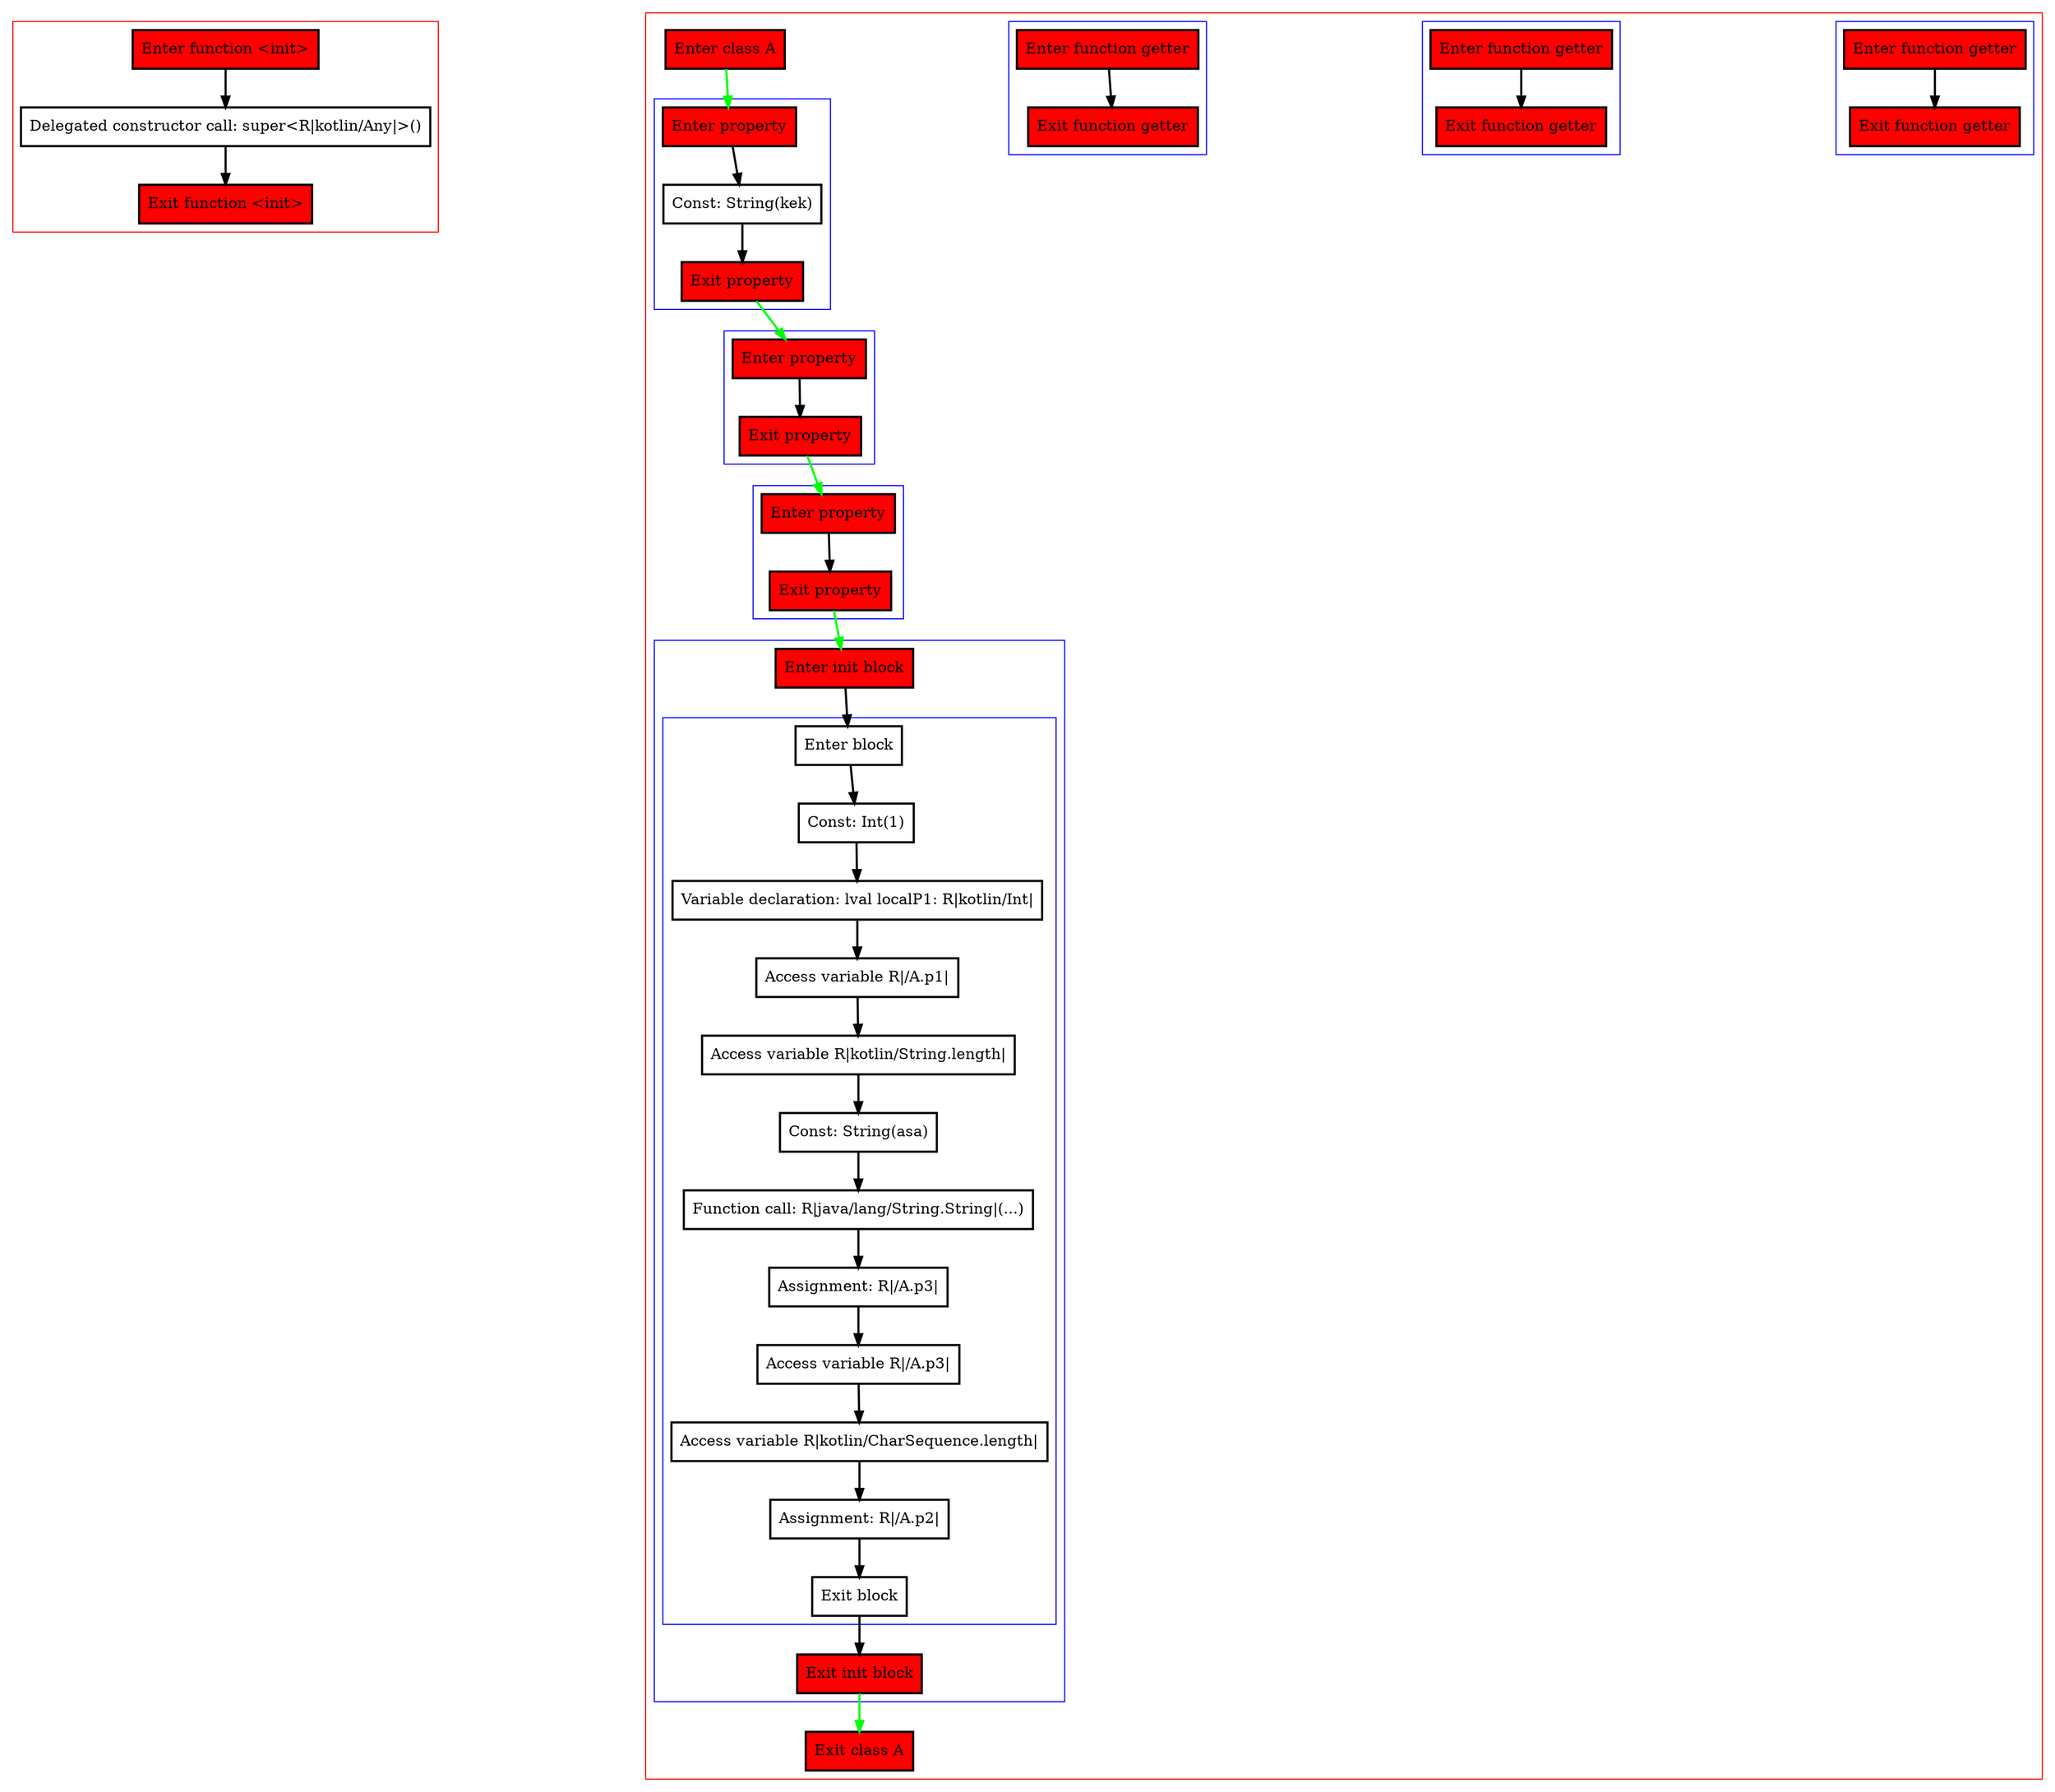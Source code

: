 digraph simpleInitNeg_kt {
    graph [nodesep=3]
    node [shape=box penwidth=2]
    edge [penwidth=2]

    subgraph cluster_0 {
        color=red
        0 [label="Enter function <init>" style="filled" fillcolor=red];
        2 [label="Delegated constructor call: super<R|kotlin/Any|>()"];
        1 [label="Exit function <init>" style="filled" fillcolor=red];
    }
    0 -> {2};
    2 -> {1};

    subgraph cluster_1 {
        color=red
        30 [label="Enter class A" style="filled" fillcolor=red];
        subgraph cluster_2 {
            color=blue
            12 [label="Enter function getter" style="filled" fillcolor=red];
            13 [label="Exit function getter" style="filled" fillcolor=red];
        }
        subgraph cluster_3 {
            color=blue
            8 [label="Enter function getter" style="filled" fillcolor=red];
            9 [label="Exit function getter" style="filled" fillcolor=red];
        }
        subgraph cluster_4 {
            color=blue
            3 [label="Enter function getter" style="filled" fillcolor=red];
            4 [label="Exit function getter" style="filled" fillcolor=red];
        }
        subgraph cluster_5 {
            color=blue
            5 [label="Enter property" style="filled" fillcolor=red];
            7 [label="Const: String(kek)"];
            6 [label="Exit property" style="filled" fillcolor=red];
        }
        subgraph cluster_6 {
            color=blue
            10 [label="Enter property" style="filled" fillcolor=red];
            11 [label="Exit property" style="filled" fillcolor=red];
        }
        subgraph cluster_7 {
            color=blue
            14 [label="Enter property" style="filled" fillcolor=red];
            15 [label="Exit property" style="filled" fillcolor=red];
        }
        subgraph cluster_8 {
            color=blue
            16 [label="Enter init block" style="filled" fillcolor=red];
            subgraph cluster_9 {
                color=blue
                18 [label="Enter block"];
                19 [label="Const: Int(1)"];
                20 [label="Variable declaration: lval localP1: R|kotlin/Int|"];
                21 [label="Access variable R|/A.p1|"];
                22 [label="Access variable R|kotlin/String.length|"];
                23 [label="Const: String(asa)"];
                24 [label="Function call: R|java/lang/String.String|(...)"];
                25 [label="Assignment: R|/A.p3|"];
                26 [label="Access variable R|/A.p3|"];
                27 [label="Access variable R|kotlin/CharSequence.length|"];
                28 [label="Assignment: R|/A.p2|"];
                29 [label="Exit block"];
            }
            17 [label="Exit init block" style="filled" fillcolor=red];
        }
        31 [label="Exit class A" style="filled" fillcolor=red];
    }
    30 -> {5} [color=green];
    5 -> {7};
    6 -> {10} [color=green];
    7 -> {6};
    3 -> {4};
    10 -> {11};
    11 -> {14} [color=green];
    8 -> {9};
    14 -> {15};
    15 -> {16} [color=green];
    12 -> {13};
    16 -> {18};
    17 -> {31} [color=green];
    18 -> {19};
    19 -> {20};
    20 -> {21};
    21 -> {22};
    22 -> {23};
    23 -> {24};
    24 -> {25};
    25 -> {26};
    26 -> {27};
    27 -> {28};
    28 -> {29};
    29 -> {17};

}
